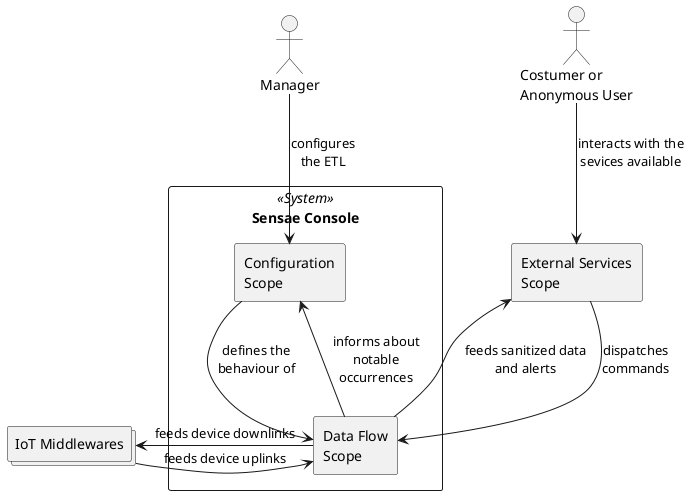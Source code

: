 @startuml scopes

skinparam componentStyle rectangle

actor Manager

actor "Costumer or\nAnonymous User" as User

collections "IoT Middlewares" as ExternalSystem

component "Sensae Console"<<System>> {

    component "Configuration\nScope" as Configuration

    component "Data Flow\nScope" as DataFlow
}

component "External Services\nScope" as Service

ExternalSystem -> DataFlow : feeds device uplinks
ExternalSystem <- DataFlow : feeds device downlinks

Configuration --> DataFlow : defines the\nbehaviour of
Configuration <-- DataFlow : informs about\nnotable\noccurrences

Service <-- DataFlow : feeds sanitized data\nand alerts
Service --> DataFlow : dispatches\ncommands

Manager --> Configuration : configures\nthe ETL

User --> Service : interacts with the\nsevices available

@enduml
